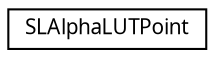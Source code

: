 digraph "Graphical Class Hierarchy"
{
 // LATEX_PDF_SIZE
  edge [fontname="Arial.ttf",fontsize="10",labelfontname="Arial.ttf",labelfontsize="10"];
  node [fontname="Arial.ttf",fontsize="10",shape=record];
  rankdir="LR";
  Node0 [label="SLAlphaLUTPoint",height=0.2,width=0.4,color="black", fillcolor="white", style="filled",URL="$struct_s_l_alpha_l_u_t_point.html",tooltip="Alpha point with alpha value and position value between 0-1."];
}
